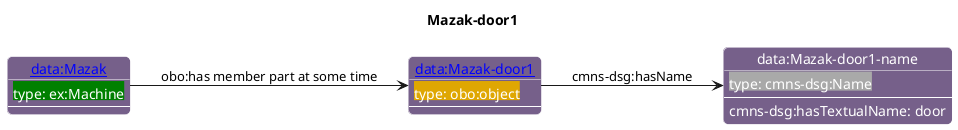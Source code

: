 @startuml
skinparam linetype polyline
left to right direction
title Mazak-door1

skinparam roundCorner 10

skinparam object {
  BackgroundColor 76608A
  fontColor White
  BorderColor White 
  FontName Helvetica   
}

skinparam class{
   BackgroundColor White
   fontColor black
   FontStyle bold
   FontName Helvetica
}

object "[[./Mazak-door1.html data:Mazak-door1]]" as o1 #76608A {
 <back:#DFA702>type: obo:object</back> 
---
 }
object "data:Mazak-door1-name" as o2 #76608A {
 <back:#DarkGrey>type: cmns-dsg:Name</back> 
---
 }
object "[[./Mazak.html data:Mazak]]" as o3 #76608A {
 <back:#Green>type: ex:Machine</back> 
---
 }
o1 --> o2 : cmns-dsg:hasName
o2 : cmns-dsg:hasTextualName: door
o3 --> o1 : obo:has member part at some time
@enduml
